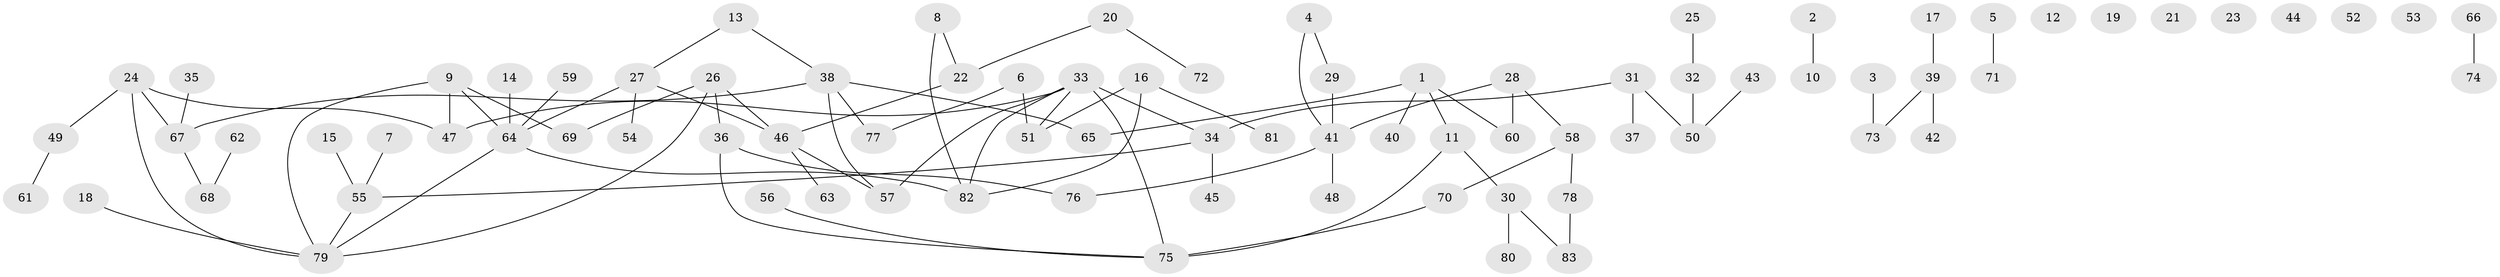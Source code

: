 // coarse degree distribution, {3: 0.14285714285714285, 1: 0.42857142857142855, 2: 0.12244897959183673, 0: 0.16326530612244897, 4: 0.04081632653061224, 6: 0.02040816326530612, 8: 0.04081632653061224, 10: 0.04081632653061224}
// Generated by graph-tools (version 1.1) at 2025/16/03/04/25 18:16:35]
// undirected, 83 vertices, 89 edges
graph export_dot {
graph [start="1"]
  node [color=gray90,style=filled];
  1;
  2;
  3;
  4;
  5;
  6;
  7;
  8;
  9;
  10;
  11;
  12;
  13;
  14;
  15;
  16;
  17;
  18;
  19;
  20;
  21;
  22;
  23;
  24;
  25;
  26;
  27;
  28;
  29;
  30;
  31;
  32;
  33;
  34;
  35;
  36;
  37;
  38;
  39;
  40;
  41;
  42;
  43;
  44;
  45;
  46;
  47;
  48;
  49;
  50;
  51;
  52;
  53;
  54;
  55;
  56;
  57;
  58;
  59;
  60;
  61;
  62;
  63;
  64;
  65;
  66;
  67;
  68;
  69;
  70;
  71;
  72;
  73;
  74;
  75;
  76;
  77;
  78;
  79;
  80;
  81;
  82;
  83;
  1 -- 11;
  1 -- 40;
  1 -- 60;
  1 -- 65;
  2 -- 10;
  3 -- 73;
  4 -- 29;
  4 -- 41;
  5 -- 71;
  6 -- 51;
  6 -- 77;
  7 -- 55;
  8 -- 22;
  8 -- 82;
  9 -- 47;
  9 -- 64;
  9 -- 69;
  9 -- 79;
  11 -- 30;
  11 -- 75;
  13 -- 27;
  13 -- 38;
  14 -- 64;
  15 -- 55;
  16 -- 51;
  16 -- 81;
  16 -- 82;
  17 -- 39;
  18 -- 79;
  20 -- 22;
  20 -- 72;
  22 -- 46;
  24 -- 47;
  24 -- 49;
  24 -- 67;
  24 -- 79;
  25 -- 32;
  26 -- 36;
  26 -- 46;
  26 -- 69;
  26 -- 79;
  27 -- 46;
  27 -- 54;
  27 -- 64;
  28 -- 41;
  28 -- 58;
  28 -- 60;
  29 -- 41;
  30 -- 80;
  30 -- 83;
  31 -- 34;
  31 -- 37;
  31 -- 50;
  32 -- 50;
  33 -- 34;
  33 -- 47;
  33 -- 51;
  33 -- 57;
  33 -- 75;
  33 -- 82;
  34 -- 45;
  34 -- 55;
  35 -- 67;
  36 -- 75;
  36 -- 76;
  38 -- 57;
  38 -- 65;
  38 -- 67;
  38 -- 77;
  39 -- 42;
  39 -- 73;
  41 -- 48;
  41 -- 76;
  43 -- 50;
  46 -- 57;
  46 -- 63;
  49 -- 61;
  55 -- 79;
  56 -- 75;
  58 -- 70;
  58 -- 78;
  59 -- 64;
  62 -- 68;
  64 -- 79;
  64 -- 82;
  66 -- 74;
  67 -- 68;
  70 -- 75;
  78 -- 83;
}
